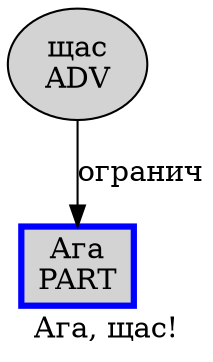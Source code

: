 digraph SENTENCE_4958 {
	graph [label="Ага, щас!"]
	node [style=filled]
		0 [label="Ага
PART" color=blue fillcolor=lightgray penwidth=3 shape=box]
		2 [label="щас
ADV" color="" fillcolor=lightgray penwidth=1 shape=ellipse]
			2 -> 0 [label="огранич"]
}